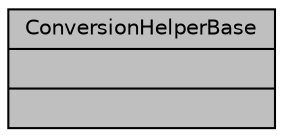 digraph "ConversionHelperBase"
{
  edge [fontname="Helvetica",fontsize="10",labelfontname="Helvetica",labelfontsize="10"];
  node [fontname="Helvetica",fontsize="10",shape=record];
  Node2 [label="{ConversionHelperBase\n||}",height=0.2,width=0.4,color="black", fillcolor="grey75", style="filled", fontcolor="black"];
}

